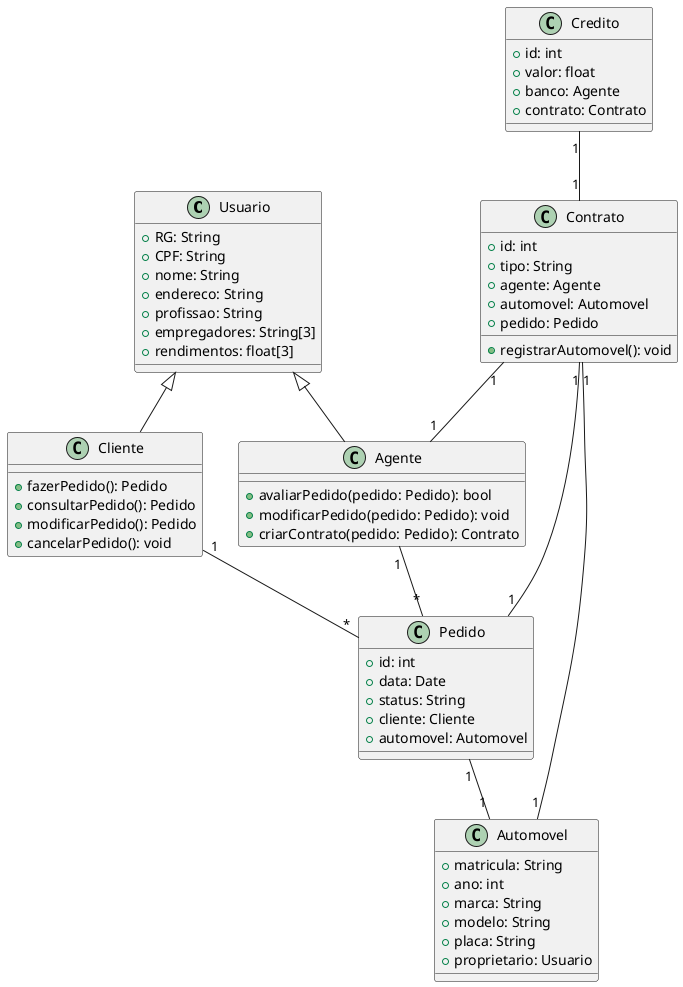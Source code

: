 @startuml
class Usuario {
    +RG: String
    +CPF: String
    +nome: String
    +endereco: String
    +profissao: String
    +empregadores: String[3]
    +rendimentos: float[3]
}

class Cliente extends Usuario {
    +fazerPedido(): Pedido
    +consultarPedido(): Pedido
    +modificarPedido(): Pedido
    +cancelarPedido(): void
}

class Agente extends Usuario {
    +avaliarPedido(pedido: Pedido): bool
    +modificarPedido(pedido: Pedido): void
    +criarContrato(pedido: Pedido): Contrato
}

class Pedido {
    +id: int
    +data: Date
    +status: String
    +cliente: Cliente
    +automovel: Automovel
}

class Automovel {
    +matricula: String
    +ano: int
    +marca: String
    +modelo: String
    +placa: String
    +proprietario: Usuario
}

class Contrato {
    +id: int
    +tipo: String
    +agente: Agente
    +automovel: Automovel
    +pedido: Pedido
    +registrarAutomovel(): void
}

class Credito {
    +id: int
    +valor: float
    +banco: Agente
    +contrato: Contrato
}

Cliente "1" -- "*" Pedido
Agente "1" -- "*" Pedido
Pedido "1" -- "1" Automovel
Contrato "1" -- "1" Pedido
Contrato "1" -- "1" Agente
Contrato "1" -- "1" Automovel
Credito "1" -- "1" Contrato
@enduml
